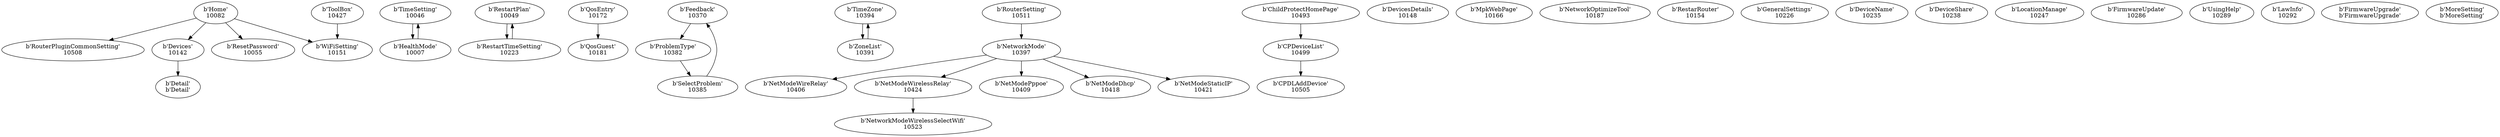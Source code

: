 digraph G {
  "b'Home'" -> "b'RouterPluginCommonSetting'"
  "b'Home'" -> "b'Devices'"
  "b'Home'" -> "b'WiFiSetting'"
  "b'Home'" -> "b'ResetPassword'"
  "b'Devices'" -> "b'Detail'"
  "b'TimeSetting'" -> "b'HealthMode'"
  "b'RestartPlan'" -> "b'RestartTimeSetting'"
  "b'QosEntry'" -> "b'QosGuest'"
  "b'RestartTimeSetting'" -> "b'RestartPlan'"
  "b'HealthMode'" -> "b'TimeSetting'"
  "b'Feedback'" -> "b'ProblemType'"
  "b'TimeZone'" -> "b'ZoneList'"
  "b'ZoneList'" -> "b'TimeZone'"
  "b'ProblemType'" -> "b'SelectProblem'"
  "b'SelectProblem'" -> "b'Feedback'"
  "b'NetworkMode'" -> "b'NetModeWireRelay'"
  "b'NetworkMode'" -> "b'NetModeWirelessRelay'"
  "b'NetworkMode'" -> "b'NetModePppoe'"
  "b'NetworkMode'" -> "b'NetModeDhcp'"
  "b'NetworkMode'" -> "b'NetModeStaticIP'"
  "b'ToolBox'" -> "b'WiFiSetting'"
  "b'NetModeWirelessRelay'" -> "b'NetworkModeWirelessSelectWifi'"
  "b'ChildProtectHomePage'" -> "b'CPDeviceList'"
  "b'CPDeviceList'" -> "b'CPDLAddDevice'"
  "b'RouterSetting'" -> "b'NetworkMode'"
  "b'Home'" [label="b'Home'\n10082"]
  "b'Devices'" [label="b'Devices'\n10142"]
  "b'DevicesDetails'" [label="b'DevicesDetails'\n10148"]
  "b'WiFiSetting'" [label="b'WiFiSetting'\n10151"]
  "b'TimeSetting'" [label="b'TimeSetting'\n10046"]
  "b'RestartPlan'" [label="b'RestartPlan'\n10049"]
  "b'ResetPassword'" [label="b'ResetPassword'\n10055"]
  "b'MpkWebPage'" [label="b'MpkWebPage'\n10166"]
  "b'QosEntry'" [label="b'QosEntry'\n10172"]
  "b'QosGuest'" [label="b'QosGuest'\n10181"]
  "b'NetworkOptimizeTool'" [label="b'NetworkOptimizeTool'\n10187"]
  "b'RestartTimeSetting'" [label="b'RestartTimeSetting'\n10223"]
  "b'RestarRouter'" [label="b'RestarRouter'\n10154"]
  "b'HealthMode'" [label="b'HealthMode'\n10007"]
  "b'GeneralSettings'" [label="b'GeneralSettings'\n10226"]
  "b'DeviceName'" [label="b'DeviceName'\n10235"]
  "b'DeviceShare'" [label="b'DeviceShare'\n10238"]
  "b'LocationManage'" [label="b'LocationManage'\n10247"]
  "b'FirmwareUpdate'" [label="b'FirmwareUpdate'\n10286"]
  "b'UsingHelp'" [label="b'UsingHelp'\n10289"]
  "b'LawInfo'" [label="b'LawInfo'\n10292"]
  "b'Feedback'" [label="b'Feedback'\n10370"]
  "b'TimeZone'" [label="b'TimeZone'\n10394"]
  "b'ZoneList'" [label="b'ZoneList'\n10391"]
  "b'ProblemType'" [label="b'ProblemType'\n10382"]
  "b'SelectProblem'" [label="b'SelectProblem'\n10385"]
  "b'NetworkMode'" [label="b'NetworkMode'\n10397"]
  "b'ToolBox'" [label="b'ToolBox'\n10427"]
  "b'NetModeWireRelay'" [label="b'NetModeWireRelay'\n10406"]
  "b'NetModePppoe'" [label="b'NetModePppoe'\n10409"]
  "b'NetModeDhcp'" [label="b'NetModeDhcp'\n10418"]
  "b'NetModeStaticIP'" [label="b'NetModeStaticIP'\n10421"]
  "b'NetModeWirelessRelay'" [label="b'NetModeWirelessRelay'\n10424"]
  "b'ChildProtectHomePage'" [label="b'ChildProtectHomePage'\n10493"]
  "b'CPDeviceList'" [label="b'CPDeviceList'\n10499"]
  "b'CPDLAddDevice'" [label="b'CPDLAddDevice'\n10505"]
  "b'RouterPluginCommonSetting'" [label="b'RouterPluginCommonSetting'\n10508"]
  "b'FirmwareUpgrade'" [label="b'FirmwareUpgrade'\nb'FirmwareUpgrade'"]
  "b'MoreSetting'" [label="b'MoreSetting'\nb'MoreSetting'"]
  "b'RouterSetting'" [label="b'RouterSetting'\n10511"]
  "b'NetworkModeWirelessSelectWifi'" [label="b'NetworkModeWirelessSelectWifi'\n10523"]
  "b'Detail'" [label="b'Detail'\nb'Detail'"]
}